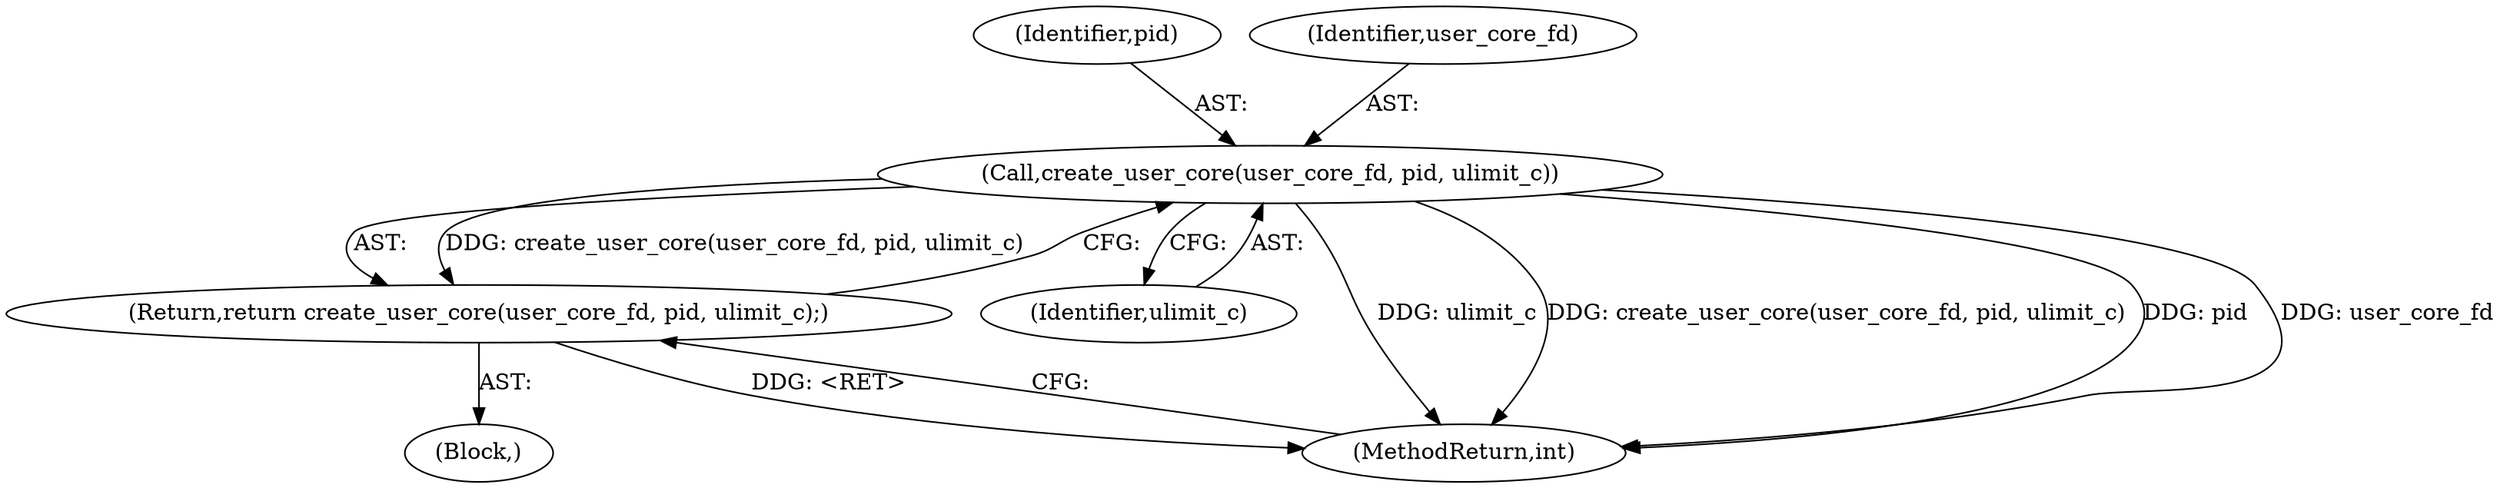 digraph "0_abrt_3c1b60cfa62d39e5fff5a53a5bc53dae189e740e@API" {
"1001419" [label="(Call,create_user_core(user_core_fd, pid, ulimit_c))"];
"1001418" [label="(Return,return create_user_core(user_core_fd, pid, ulimit_c);)"];
"1001419" [label="(Call,create_user_core(user_core_fd, pid, ulimit_c))"];
"1001422" [label="(Identifier,ulimit_c)"];
"1001418" [label="(Return,return create_user_core(user_core_fd, pid, ulimit_c);)"];
"1001417" [label="(Block,)"];
"1001421" [label="(Identifier,pid)"];
"1001420" [label="(Identifier,user_core_fd)"];
"1001445" [label="(MethodReturn,int)"];
"1001419" -> "1001418"  [label="AST: "];
"1001419" -> "1001422"  [label="CFG: "];
"1001420" -> "1001419"  [label="AST: "];
"1001421" -> "1001419"  [label="AST: "];
"1001422" -> "1001419"  [label="AST: "];
"1001418" -> "1001419"  [label="CFG: "];
"1001419" -> "1001445"  [label="DDG: ulimit_c"];
"1001419" -> "1001445"  [label="DDG: create_user_core(user_core_fd, pid, ulimit_c)"];
"1001419" -> "1001445"  [label="DDG: pid"];
"1001419" -> "1001445"  [label="DDG: user_core_fd"];
"1001419" -> "1001418"  [label="DDG: create_user_core(user_core_fd, pid, ulimit_c)"];
"1001418" -> "1001417"  [label="AST: "];
"1001445" -> "1001418"  [label="CFG: "];
"1001418" -> "1001445"  [label="DDG: <RET>"];
}
